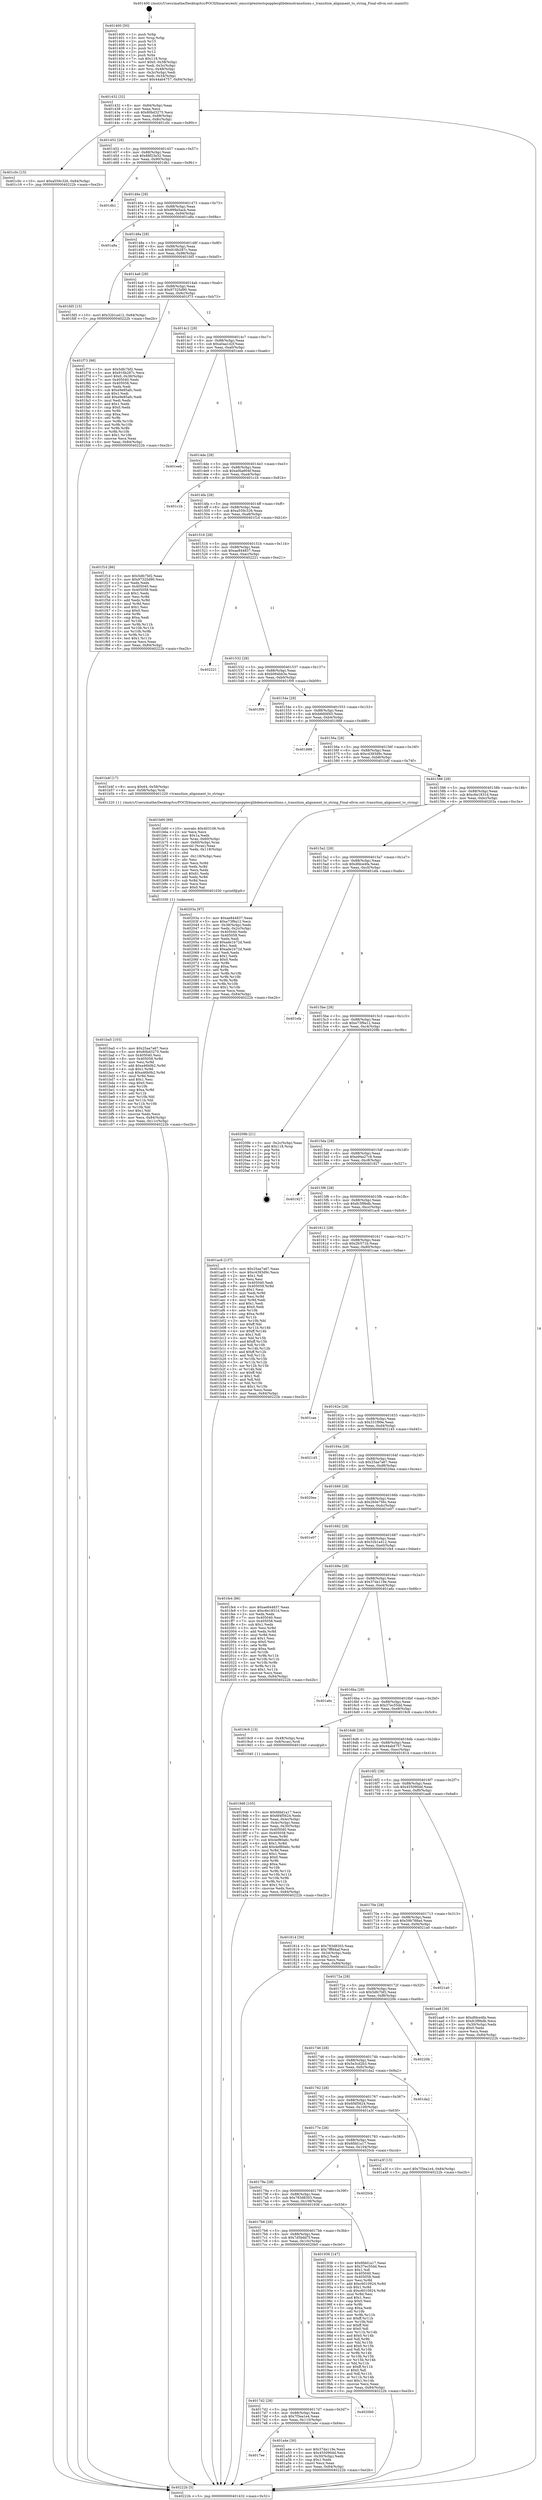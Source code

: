 digraph "0x401400" {
  label = "0x401400 (/mnt/c/Users/mathe/Desktop/tcc/POCII/binaries/extr_emscriptentestspopplerglibdemotransitions.c_transition_alignment_to_string_Final-ollvm.out::main(0))"
  labelloc = "t"
  node[shape=record]

  Entry [label="",width=0.3,height=0.3,shape=circle,fillcolor=black,style=filled]
  "0x401432" [label="{
     0x401432 [32]\l
     | [instrs]\l
     &nbsp;&nbsp;0x401432 \<+6\>: mov -0x84(%rbp),%eax\l
     &nbsp;&nbsp;0x401438 \<+2\>: mov %eax,%ecx\l
     &nbsp;&nbsp;0x40143a \<+6\>: sub $0x80bd3275,%ecx\l
     &nbsp;&nbsp;0x401440 \<+6\>: mov %eax,-0x88(%rbp)\l
     &nbsp;&nbsp;0x401446 \<+6\>: mov %ecx,-0x8c(%rbp)\l
     &nbsp;&nbsp;0x40144c \<+6\>: je 0000000000401c0c \<main+0x80c\>\l
  }"]
  "0x401c0c" [label="{
     0x401c0c [15]\l
     | [instrs]\l
     &nbsp;&nbsp;0x401c0c \<+10\>: movl $0xa559c326,-0x84(%rbp)\l
     &nbsp;&nbsp;0x401c16 \<+5\>: jmp 000000000040222b \<main+0xe2b\>\l
  }"]
  "0x401452" [label="{
     0x401452 [28]\l
     | [instrs]\l
     &nbsp;&nbsp;0x401452 \<+5\>: jmp 0000000000401457 \<main+0x57\>\l
     &nbsp;&nbsp;0x401457 \<+6\>: mov -0x88(%rbp),%eax\l
     &nbsp;&nbsp;0x40145d \<+5\>: sub $0x88f23e32,%eax\l
     &nbsp;&nbsp;0x401462 \<+6\>: mov %eax,-0x90(%rbp)\l
     &nbsp;&nbsp;0x401468 \<+6\>: je 0000000000401db1 \<main+0x9b1\>\l
  }"]
  Exit [label="",width=0.3,height=0.3,shape=circle,fillcolor=black,style=filled,peripheries=2]
  "0x401db1" [label="{
     0x401db1\l
  }", style=dashed]
  "0x40146e" [label="{
     0x40146e [28]\l
     | [instrs]\l
     &nbsp;&nbsp;0x40146e \<+5\>: jmp 0000000000401473 \<main+0x73\>\l
     &nbsp;&nbsp;0x401473 \<+6\>: mov -0x88(%rbp),%eax\l
     &nbsp;&nbsp;0x401479 \<+5\>: sub $0x899a5acb,%eax\l
     &nbsp;&nbsp;0x40147e \<+6\>: mov %eax,-0x94(%rbp)\l
     &nbsp;&nbsp;0x401484 \<+6\>: je 0000000000401a8a \<main+0x68a\>\l
  }"]
  "0x401ba5" [label="{
     0x401ba5 [103]\l
     | [instrs]\l
     &nbsp;&nbsp;0x401ba5 \<+5\>: mov $0x25aa7a67,%ecx\l
     &nbsp;&nbsp;0x401baa \<+5\>: mov $0x80bd3275,%edx\l
     &nbsp;&nbsp;0x401baf \<+7\>: mov 0x405040,%esi\l
     &nbsp;&nbsp;0x401bb6 \<+8\>: mov 0x405058,%r8d\l
     &nbsp;&nbsp;0x401bbe \<+3\>: mov %esi,%r9d\l
     &nbsp;&nbsp;0x401bc1 \<+7\>: add $0xa46b0b2,%r9d\l
     &nbsp;&nbsp;0x401bc8 \<+4\>: sub $0x1,%r9d\l
     &nbsp;&nbsp;0x401bcc \<+7\>: sub $0xa46b0b2,%r9d\l
     &nbsp;&nbsp;0x401bd3 \<+4\>: imul %r9d,%esi\l
     &nbsp;&nbsp;0x401bd7 \<+3\>: and $0x1,%esi\l
     &nbsp;&nbsp;0x401bda \<+3\>: cmp $0x0,%esi\l
     &nbsp;&nbsp;0x401bdd \<+4\>: sete %r10b\l
     &nbsp;&nbsp;0x401be1 \<+4\>: cmp $0xa,%r8d\l
     &nbsp;&nbsp;0x401be5 \<+4\>: setl %r11b\l
     &nbsp;&nbsp;0x401be9 \<+3\>: mov %r10b,%bl\l
     &nbsp;&nbsp;0x401bec \<+3\>: and %r11b,%bl\l
     &nbsp;&nbsp;0x401bef \<+3\>: xor %r11b,%r10b\l
     &nbsp;&nbsp;0x401bf2 \<+3\>: or %r10b,%bl\l
     &nbsp;&nbsp;0x401bf5 \<+3\>: test $0x1,%bl\l
     &nbsp;&nbsp;0x401bf8 \<+3\>: cmovne %edx,%ecx\l
     &nbsp;&nbsp;0x401bfb \<+6\>: mov %ecx,-0x84(%rbp)\l
     &nbsp;&nbsp;0x401c01 \<+6\>: mov %eax,-0x11c(%rbp)\l
     &nbsp;&nbsp;0x401c07 \<+5\>: jmp 000000000040222b \<main+0xe2b\>\l
  }"]
  "0x401a8a" [label="{
     0x401a8a\l
  }", style=dashed]
  "0x40148a" [label="{
     0x40148a [28]\l
     | [instrs]\l
     &nbsp;&nbsp;0x40148a \<+5\>: jmp 000000000040148f \<main+0x8f\>\l
     &nbsp;&nbsp;0x40148f \<+6\>: mov -0x88(%rbp),%eax\l
     &nbsp;&nbsp;0x401495 \<+5\>: sub $0x916b287c,%eax\l
     &nbsp;&nbsp;0x40149a \<+6\>: mov %eax,-0x98(%rbp)\l
     &nbsp;&nbsp;0x4014a0 \<+6\>: je 0000000000401fd5 \<main+0xbd5\>\l
  }"]
  "0x401b60" [label="{
     0x401b60 [69]\l
     | [instrs]\l
     &nbsp;&nbsp;0x401b60 \<+10\>: movabs $0x403106,%rdi\l
     &nbsp;&nbsp;0x401b6a \<+2\>: xor %ecx,%ecx\l
     &nbsp;&nbsp;0x401b6c \<+5\>: mov $0x1a,%edx\l
     &nbsp;&nbsp;0x401b71 \<+4\>: mov %rax,-0x60(%rbp)\l
     &nbsp;&nbsp;0x401b75 \<+4\>: mov -0x60(%rbp),%rax\l
     &nbsp;&nbsp;0x401b79 \<+3\>: movsbl (%rax),%eax\l
     &nbsp;&nbsp;0x401b7c \<+6\>: mov %edx,-0x118(%rbp)\l
     &nbsp;&nbsp;0x401b82 \<+1\>: cltd\l
     &nbsp;&nbsp;0x401b83 \<+6\>: mov -0x118(%rbp),%esi\l
     &nbsp;&nbsp;0x401b89 \<+2\>: idiv %esi\l
     &nbsp;&nbsp;0x401b8b \<+3\>: mov %ecx,%r8d\l
     &nbsp;&nbsp;0x401b8e \<+3\>: sub %edx,%r8d\l
     &nbsp;&nbsp;0x401b91 \<+2\>: mov %ecx,%edx\l
     &nbsp;&nbsp;0x401b93 \<+3\>: sub $0x61,%edx\l
     &nbsp;&nbsp;0x401b96 \<+3\>: add %edx,%r8d\l
     &nbsp;&nbsp;0x401b99 \<+3\>: sub %r8d,%ecx\l
     &nbsp;&nbsp;0x401b9c \<+2\>: mov %ecx,%esi\l
     &nbsp;&nbsp;0x401b9e \<+2\>: mov $0x0,%al\l
     &nbsp;&nbsp;0x401ba0 \<+5\>: call 0000000000401030 \<printf@plt\>\l
     | [calls]\l
     &nbsp;&nbsp;0x401030 \{1\} (unknown)\l
  }"]
  "0x401fd5" [label="{
     0x401fd5 [15]\l
     | [instrs]\l
     &nbsp;&nbsp;0x401fd5 \<+10\>: movl $0x32b1a412,-0x84(%rbp)\l
     &nbsp;&nbsp;0x401fdf \<+5\>: jmp 000000000040222b \<main+0xe2b\>\l
  }"]
  "0x4014a6" [label="{
     0x4014a6 [28]\l
     | [instrs]\l
     &nbsp;&nbsp;0x4014a6 \<+5\>: jmp 00000000004014ab \<main+0xab\>\l
     &nbsp;&nbsp;0x4014ab \<+6\>: mov -0x88(%rbp),%eax\l
     &nbsp;&nbsp;0x4014b1 \<+5\>: sub $0x97325d90,%eax\l
     &nbsp;&nbsp;0x4014b6 \<+6\>: mov %eax,-0x9c(%rbp)\l
     &nbsp;&nbsp;0x4014bc \<+6\>: je 0000000000401f73 \<main+0xb73\>\l
  }"]
  "0x4017ee" [label="{
     0x4017ee\l
  }", style=dashed]
  "0x401f73" [label="{
     0x401f73 [98]\l
     | [instrs]\l
     &nbsp;&nbsp;0x401f73 \<+5\>: mov $0x5dfc7bf2,%eax\l
     &nbsp;&nbsp;0x401f78 \<+5\>: mov $0x916b287c,%ecx\l
     &nbsp;&nbsp;0x401f7d \<+7\>: movl $0x0,-0x38(%rbp)\l
     &nbsp;&nbsp;0x401f84 \<+7\>: mov 0x405040,%edx\l
     &nbsp;&nbsp;0x401f8b \<+7\>: mov 0x405058,%esi\l
     &nbsp;&nbsp;0x401f92 \<+2\>: mov %edx,%edi\l
     &nbsp;&nbsp;0x401f94 \<+6\>: sub $0xe9e85afc,%edi\l
     &nbsp;&nbsp;0x401f9a \<+3\>: sub $0x1,%edi\l
     &nbsp;&nbsp;0x401f9d \<+6\>: add $0xe9e85afc,%edi\l
     &nbsp;&nbsp;0x401fa3 \<+3\>: imul %edi,%edx\l
     &nbsp;&nbsp;0x401fa6 \<+3\>: and $0x1,%edx\l
     &nbsp;&nbsp;0x401fa9 \<+3\>: cmp $0x0,%edx\l
     &nbsp;&nbsp;0x401fac \<+4\>: sete %r8b\l
     &nbsp;&nbsp;0x401fb0 \<+3\>: cmp $0xa,%esi\l
     &nbsp;&nbsp;0x401fb3 \<+4\>: setl %r9b\l
     &nbsp;&nbsp;0x401fb7 \<+3\>: mov %r8b,%r10b\l
     &nbsp;&nbsp;0x401fba \<+3\>: and %r9b,%r10b\l
     &nbsp;&nbsp;0x401fbd \<+3\>: xor %r9b,%r8b\l
     &nbsp;&nbsp;0x401fc0 \<+3\>: or %r8b,%r10b\l
     &nbsp;&nbsp;0x401fc3 \<+4\>: test $0x1,%r10b\l
     &nbsp;&nbsp;0x401fc7 \<+3\>: cmovne %ecx,%eax\l
     &nbsp;&nbsp;0x401fca \<+6\>: mov %eax,-0x84(%rbp)\l
     &nbsp;&nbsp;0x401fd0 \<+5\>: jmp 000000000040222b \<main+0xe2b\>\l
  }"]
  "0x4014c2" [label="{
     0x4014c2 [28]\l
     | [instrs]\l
     &nbsp;&nbsp;0x4014c2 \<+5\>: jmp 00000000004014c7 \<main+0xc7\>\l
     &nbsp;&nbsp;0x4014c7 \<+6\>: mov -0x88(%rbp),%eax\l
     &nbsp;&nbsp;0x4014cd \<+5\>: sub $0xa0aa1d2f,%eax\l
     &nbsp;&nbsp;0x4014d2 \<+6\>: mov %eax,-0xa0(%rbp)\l
     &nbsp;&nbsp;0x4014d8 \<+6\>: je 0000000000401eeb \<main+0xaeb\>\l
  }"]
  "0x401a4e" [label="{
     0x401a4e [30]\l
     | [instrs]\l
     &nbsp;&nbsp;0x401a4e \<+5\>: mov $0x37da119e,%eax\l
     &nbsp;&nbsp;0x401a53 \<+5\>: mov $0x455090dd,%ecx\l
     &nbsp;&nbsp;0x401a58 \<+3\>: mov -0x30(%rbp),%edx\l
     &nbsp;&nbsp;0x401a5b \<+3\>: cmp $0x1,%edx\l
     &nbsp;&nbsp;0x401a5e \<+3\>: cmovl %ecx,%eax\l
     &nbsp;&nbsp;0x401a61 \<+6\>: mov %eax,-0x84(%rbp)\l
     &nbsp;&nbsp;0x401a67 \<+5\>: jmp 000000000040222b \<main+0xe2b\>\l
  }"]
  "0x401eeb" [label="{
     0x401eeb\l
  }", style=dashed]
  "0x4014de" [label="{
     0x4014de [28]\l
     | [instrs]\l
     &nbsp;&nbsp;0x4014de \<+5\>: jmp 00000000004014e3 \<main+0xe3\>\l
     &nbsp;&nbsp;0x4014e3 \<+6\>: mov -0x88(%rbp),%eax\l
     &nbsp;&nbsp;0x4014e9 \<+5\>: sub $0xa0ba904f,%eax\l
     &nbsp;&nbsp;0x4014ee \<+6\>: mov %eax,-0xa4(%rbp)\l
     &nbsp;&nbsp;0x4014f4 \<+6\>: je 0000000000401c1b \<main+0x81b\>\l
  }"]
  "0x4017d2" [label="{
     0x4017d2 [28]\l
     | [instrs]\l
     &nbsp;&nbsp;0x4017d2 \<+5\>: jmp 00000000004017d7 \<main+0x3d7\>\l
     &nbsp;&nbsp;0x4017d7 \<+6\>: mov -0x88(%rbp),%eax\l
     &nbsp;&nbsp;0x4017dd \<+5\>: sub $0x7f3ea1e4,%eax\l
     &nbsp;&nbsp;0x4017e2 \<+6\>: mov %eax,-0x110(%rbp)\l
     &nbsp;&nbsp;0x4017e8 \<+6\>: je 0000000000401a4e \<main+0x64e\>\l
  }"]
  "0x401c1b" [label="{
     0x401c1b\l
  }", style=dashed]
  "0x4014fa" [label="{
     0x4014fa [28]\l
     | [instrs]\l
     &nbsp;&nbsp;0x4014fa \<+5\>: jmp 00000000004014ff \<main+0xff\>\l
     &nbsp;&nbsp;0x4014ff \<+6\>: mov -0x88(%rbp),%eax\l
     &nbsp;&nbsp;0x401505 \<+5\>: sub $0xa559c326,%eax\l
     &nbsp;&nbsp;0x40150a \<+6\>: mov %eax,-0xa8(%rbp)\l
     &nbsp;&nbsp;0x401510 \<+6\>: je 0000000000401f1d \<main+0xb1d\>\l
  }"]
  "0x4020b0" [label="{
     0x4020b0\l
  }", style=dashed]
  "0x401f1d" [label="{
     0x401f1d [86]\l
     | [instrs]\l
     &nbsp;&nbsp;0x401f1d \<+5\>: mov $0x5dfc7bf2,%eax\l
     &nbsp;&nbsp;0x401f22 \<+5\>: mov $0x97325d90,%ecx\l
     &nbsp;&nbsp;0x401f27 \<+2\>: xor %edx,%edx\l
     &nbsp;&nbsp;0x401f29 \<+7\>: mov 0x405040,%esi\l
     &nbsp;&nbsp;0x401f30 \<+7\>: mov 0x405058,%edi\l
     &nbsp;&nbsp;0x401f37 \<+3\>: sub $0x1,%edx\l
     &nbsp;&nbsp;0x401f3a \<+3\>: mov %esi,%r8d\l
     &nbsp;&nbsp;0x401f3d \<+3\>: add %edx,%r8d\l
     &nbsp;&nbsp;0x401f40 \<+4\>: imul %r8d,%esi\l
     &nbsp;&nbsp;0x401f44 \<+3\>: and $0x1,%esi\l
     &nbsp;&nbsp;0x401f47 \<+3\>: cmp $0x0,%esi\l
     &nbsp;&nbsp;0x401f4a \<+4\>: sete %r9b\l
     &nbsp;&nbsp;0x401f4e \<+3\>: cmp $0xa,%edi\l
     &nbsp;&nbsp;0x401f51 \<+4\>: setl %r10b\l
     &nbsp;&nbsp;0x401f55 \<+3\>: mov %r9b,%r11b\l
     &nbsp;&nbsp;0x401f58 \<+3\>: and %r10b,%r11b\l
     &nbsp;&nbsp;0x401f5b \<+3\>: xor %r10b,%r9b\l
     &nbsp;&nbsp;0x401f5e \<+3\>: or %r9b,%r11b\l
     &nbsp;&nbsp;0x401f61 \<+4\>: test $0x1,%r11b\l
     &nbsp;&nbsp;0x401f65 \<+3\>: cmovne %ecx,%eax\l
     &nbsp;&nbsp;0x401f68 \<+6\>: mov %eax,-0x84(%rbp)\l
     &nbsp;&nbsp;0x401f6e \<+5\>: jmp 000000000040222b \<main+0xe2b\>\l
  }"]
  "0x401516" [label="{
     0x401516 [28]\l
     | [instrs]\l
     &nbsp;&nbsp;0x401516 \<+5\>: jmp 000000000040151b \<main+0x11b\>\l
     &nbsp;&nbsp;0x40151b \<+6\>: mov -0x88(%rbp),%eax\l
     &nbsp;&nbsp;0x401521 \<+5\>: sub $0xae844837,%eax\l
     &nbsp;&nbsp;0x401526 \<+6\>: mov %eax,-0xac(%rbp)\l
     &nbsp;&nbsp;0x40152c \<+6\>: je 0000000000402221 \<main+0xe21\>\l
  }"]
  "0x4019d6" [label="{
     0x4019d6 [105]\l
     | [instrs]\l
     &nbsp;&nbsp;0x4019d6 \<+5\>: mov $0x6fdd1a17,%ecx\l
     &nbsp;&nbsp;0x4019db \<+5\>: mov $0x6f4f5624,%edx\l
     &nbsp;&nbsp;0x4019e0 \<+3\>: mov %eax,-0x4c(%rbp)\l
     &nbsp;&nbsp;0x4019e3 \<+3\>: mov -0x4c(%rbp),%eax\l
     &nbsp;&nbsp;0x4019e6 \<+3\>: mov %eax,-0x30(%rbp)\l
     &nbsp;&nbsp;0x4019e9 \<+7\>: mov 0x405040,%eax\l
     &nbsp;&nbsp;0x4019f0 \<+7\>: mov 0x405058,%esi\l
     &nbsp;&nbsp;0x4019f7 \<+3\>: mov %eax,%r8d\l
     &nbsp;&nbsp;0x4019fa \<+7\>: sub $0x4ef80a6c,%r8d\l
     &nbsp;&nbsp;0x401a01 \<+4\>: sub $0x1,%r8d\l
     &nbsp;&nbsp;0x401a05 \<+7\>: add $0x4ef80a6c,%r8d\l
     &nbsp;&nbsp;0x401a0c \<+4\>: imul %r8d,%eax\l
     &nbsp;&nbsp;0x401a10 \<+3\>: and $0x1,%eax\l
     &nbsp;&nbsp;0x401a13 \<+3\>: cmp $0x0,%eax\l
     &nbsp;&nbsp;0x401a16 \<+4\>: sete %r9b\l
     &nbsp;&nbsp;0x401a1a \<+3\>: cmp $0xa,%esi\l
     &nbsp;&nbsp;0x401a1d \<+4\>: setl %r10b\l
     &nbsp;&nbsp;0x401a21 \<+3\>: mov %r9b,%r11b\l
     &nbsp;&nbsp;0x401a24 \<+3\>: and %r10b,%r11b\l
     &nbsp;&nbsp;0x401a27 \<+3\>: xor %r10b,%r9b\l
     &nbsp;&nbsp;0x401a2a \<+3\>: or %r9b,%r11b\l
     &nbsp;&nbsp;0x401a2d \<+4\>: test $0x1,%r11b\l
     &nbsp;&nbsp;0x401a31 \<+3\>: cmovne %edx,%ecx\l
     &nbsp;&nbsp;0x401a34 \<+6\>: mov %ecx,-0x84(%rbp)\l
     &nbsp;&nbsp;0x401a3a \<+5\>: jmp 000000000040222b \<main+0xe2b\>\l
  }"]
  "0x402221" [label="{
     0x402221\l
  }", style=dashed]
  "0x401532" [label="{
     0x401532 [28]\l
     | [instrs]\l
     &nbsp;&nbsp;0x401532 \<+5\>: jmp 0000000000401537 \<main+0x137\>\l
     &nbsp;&nbsp;0x401537 \<+6\>: mov -0x88(%rbp),%eax\l
     &nbsp;&nbsp;0x40153d \<+5\>: sub $0xb064bb3e,%eax\l
     &nbsp;&nbsp;0x401542 \<+6\>: mov %eax,-0xb0(%rbp)\l
     &nbsp;&nbsp;0x401548 \<+6\>: je 0000000000401f09 \<main+0xb09\>\l
  }"]
  "0x4017b6" [label="{
     0x4017b6 [28]\l
     | [instrs]\l
     &nbsp;&nbsp;0x4017b6 \<+5\>: jmp 00000000004017bb \<main+0x3bb\>\l
     &nbsp;&nbsp;0x4017bb \<+6\>: mov -0x88(%rbp),%eax\l
     &nbsp;&nbsp;0x4017c1 \<+5\>: sub $0x7d5bdd7f,%eax\l
     &nbsp;&nbsp;0x4017c6 \<+6\>: mov %eax,-0x10c(%rbp)\l
     &nbsp;&nbsp;0x4017cc \<+6\>: je 00000000004020b0 \<main+0xcb0\>\l
  }"]
  "0x401f09" [label="{
     0x401f09\l
  }", style=dashed]
  "0x40154e" [label="{
     0x40154e [28]\l
     | [instrs]\l
     &nbsp;&nbsp;0x40154e \<+5\>: jmp 0000000000401553 \<main+0x153\>\l
     &nbsp;&nbsp;0x401553 \<+6\>: mov -0x88(%rbp),%eax\l
     &nbsp;&nbsp;0x401559 \<+5\>: sub $0xb66fdf45,%eax\l
     &nbsp;&nbsp;0x40155e \<+6\>: mov %eax,-0xb4(%rbp)\l
     &nbsp;&nbsp;0x401564 \<+6\>: je 0000000000401888 \<main+0x488\>\l
  }"]
  "0x401936" [label="{
     0x401936 [147]\l
     | [instrs]\l
     &nbsp;&nbsp;0x401936 \<+5\>: mov $0x6fdd1a17,%eax\l
     &nbsp;&nbsp;0x40193b \<+5\>: mov $0x37ec55dd,%ecx\l
     &nbsp;&nbsp;0x401940 \<+2\>: mov $0x1,%dl\l
     &nbsp;&nbsp;0x401942 \<+7\>: mov 0x405040,%esi\l
     &nbsp;&nbsp;0x401949 \<+7\>: mov 0x405058,%edi\l
     &nbsp;&nbsp;0x401950 \<+3\>: mov %esi,%r8d\l
     &nbsp;&nbsp;0x401953 \<+7\>: add $0xc6010924,%r8d\l
     &nbsp;&nbsp;0x40195a \<+4\>: sub $0x1,%r8d\l
     &nbsp;&nbsp;0x40195e \<+7\>: sub $0xc6010924,%r8d\l
     &nbsp;&nbsp;0x401965 \<+4\>: imul %r8d,%esi\l
     &nbsp;&nbsp;0x401969 \<+3\>: and $0x1,%esi\l
     &nbsp;&nbsp;0x40196c \<+3\>: cmp $0x0,%esi\l
     &nbsp;&nbsp;0x40196f \<+4\>: sete %r9b\l
     &nbsp;&nbsp;0x401973 \<+3\>: cmp $0xa,%edi\l
     &nbsp;&nbsp;0x401976 \<+4\>: setl %r10b\l
     &nbsp;&nbsp;0x40197a \<+3\>: mov %r9b,%r11b\l
     &nbsp;&nbsp;0x40197d \<+4\>: xor $0xff,%r11b\l
     &nbsp;&nbsp;0x401981 \<+3\>: mov %r10b,%bl\l
     &nbsp;&nbsp;0x401984 \<+3\>: xor $0xff,%bl\l
     &nbsp;&nbsp;0x401987 \<+3\>: xor $0x0,%dl\l
     &nbsp;&nbsp;0x40198a \<+3\>: mov %r11b,%r14b\l
     &nbsp;&nbsp;0x40198d \<+4\>: and $0x0,%r14b\l
     &nbsp;&nbsp;0x401991 \<+3\>: and %dl,%r9b\l
     &nbsp;&nbsp;0x401994 \<+3\>: mov %bl,%r15b\l
     &nbsp;&nbsp;0x401997 \<+4\>: and $0x0,%r15b\l
     &nbsp;&nbsp;0x40199b \<+3\>: and %dl,%r10b\l
     &nbsp;&nbsp;0x40199e \<+3\>: or %r9b,%r14b\l
     &nbsp;&nbsp;0x4019a1 \<+3\>: or %r10b,%r15b\l
     &nbsp;&nbsp;0x4019a4 \<+3\>: xor %r15b,%r14b\l
     &nbsp;&nbsp;0x4019a7 \<+3\>: or %bl,%r11b\l
     &nbsp;&nbsp;0x4019aa \<+4\>: xor $0xff,%r11b\l
     &nbsp;&nbsp;0x4019ae \<+3\>: or $0x0,%dl\l
     &nbsp;&nbsp;0x4019b1 \<+3\>: and %dl,%r11b\l
     &nbsp;&nbsp;0x4019b4 \<+3\>: or %r11b,%r14b\l
     &nbsp;&nbsp;0x4019b7 \<+4\>: test $0x1,%r14b\l
     &nbsp;&nbsp;0x4019bb \<+3\>: cmovne %ecx,%eax\l
     &nbsp;&nbsp;0x4019be \<+6\>: mov %eax,-0x84(%rbp)\l
     &nbsp;&nbsp;0x4019c4 \<+5\>: jmp 000000000040222b \<main+0xe2b\>\l
  }"]
  "0x401888" [label="{
     0x401888\l
  }", style=dashed]
  "0x40156a" [label="{
     0x40156a [28]\l
     | [instrs]\l
     &nbsp;&nbsp;0x40156a \<+5\>: jmp 000000000040156f \<main+0x16f\>\l
     &nbsp;&nbsp;0x40156f \<+6\>: mov -0x88(%rbp),%eax\l
     &nbsp;&nbsp;0x401575 \<+5\>: sub $0xc4393d9c,%eax\l
     &nbsp;&nbsp;0x40157a \<+6\>: mov %eax,-0xb8(%rbp)\l
     &nbsp;&nbsp;0x401580 \<+6\>: je 0000000000401b4f \<main+0x74f\>\l
  }"]
  "0x40179a" [label="{
     0x40179a [28]\l
     | [instrs]\l
     &nbsp;&nbsp;0x40179a \<+5\>: jmp 000000000040179f \<main+0x39f\>\l
     &nbsp;&nbsp;0x40179f \<+6\>: mov -0x88(%rbp),%eax\l
     &nbsp;&nbsp;0x4017a5 \<+5\>: sub $0x783d8303,%eax\l
     &nbsp;&nbsp;0x4017aa \<+6\>: mov %eax,-0x108(%rbp)\l
     &nbsp;&nbsp;0x4017b0 \<+6\>: je 0000000000401936 \<main+0x536\>\l
  }"]
  "0x401b4f" [label="{
     0x401b4f [17]\l
     | [instrs]\l
     &nbsp;&nbsp;0x401b4f \<+8\>: movq $0x64,-0x58(%rbp)\l
     &nbsp;&nbsp;0x401b57 \<+4\>: mov -0x58(%rbp),%rdi\l
     &nbsp;&nbsp;0x401b5b \<+5\>: call 0000000000401220 \<transition_alignment_to_string\>\l
     | [calls]\l
     &nbsp;&nbsp;0x401220 \{1\} (/mnt/c/Users/mathe/Desktop/tcc/POCII/binaries/extr_emscriptentestspopplerglibdemotransitions.c_transition_alignment_to_string_Final-ollvm.out::transition_alignment_to_string)\l
  }"]
  "0x401586" [label="{
     0x401586 [28]\l
     | [instrs]\l
     &nbsp;&nbsp;0x401586 \<+5\>: jmp 000000000040158b \<main+0x18b\>\l
     &nbsp;&nbsp;0x40158b \<+6\>: mov -0x88(%rbp),%eax\l
     &nbsp;&nbsp;0x401591 \<+5\>: sub $0xc6e1831d,%eax\l
     &nbsp;&nbsp;0x401596 \<+6\>: mov %eax,-0xbc(%rbp)\l
     &nbsp;&nbsp;0x40159c \<+6\>: je 000000000040203a \<main+0xc3a\>\l
  }"]
  "0x4020cb" [label="{
     0x4020cb\l
  }", style=dashed]
  "0x40203a" [label="{
     0x40203a [97]\l
     | [instrs]\l
     &nbsp;&nbsp;0x40203a \<+5\>: mov $0xae844837,%eax\l
     &nbsp;&nbsp;0x40203f \<+5\>: mov $0xe73f9a12,%ecx\l
     &nbsp;&nbsp;0x402044 \<+3\>: mov -0x38(%rbp),%edx\l
     &nbsp;&nbsp;0x402047 \<+3\>: mov %edx,-0x2c(%rbp)\l
     &nbsp;&nbsp;0x40204a \<+7\>: mov 0x405040,%edx\l
     &nbsp;&nbsp;0x402051 \<+7\>: mov 0x405058,%esi\l
     &nbsp;&nbsp;0x402058 \<+2\>: mov %edx,%edi\l
     &nbsp;&nbsp;0x40205a \<+6\>: add $0xade1b72d,%edi\l
     &nbsp;&nbsp;0x402060 \<+3\>: sub $0x1,%edi\l
     &nbsp;&nbsp;0x402063 \<+6\>: sub $0xade1b72d,%edi\l
     &nbsp;&nbsp;0x402069 \<+3\>: imul %edi,%edx\l
     &nbsp;&nbsp;0x40206c \<+3\>: and $0x1,%edx\l
     &nbsp;&nbsp;0x40206f \<+3\>: cmp $0x0,%edx\l
     &nbsp;&nbsp;0x402072 \<+4\>: sete %r8b\l
     &nbsp;&nbsp;0x402076 \<+3\>: cmp $0xa,%esi\l
     &nbsp;&nbsp;0x402079 \<+4\>: setl %r9b\l
     &nbsp;&nbsp;0x40207d \<+3\>: mov %r8b,%r10b\l
     &nbsp;&nbsp;0x402080 \<+3\>: and %r9b,%r10b\l
     &nbsp;&nbsp;0x402083 \<+3\>: xor %r9b,%r8b\l
     &nbsp;&nbsp;0x402086 \<+3\>: or %r8b,%r10b\l
     &nbsp;&nbsp;0x402089 \<+4\>: test $0x1,%r10b\l
     &nbsp;&nbsp;0x40208d \<+3\>: cmovne %ecx,%eax\l
     &nbsp;&nbsp;0x402090 \<+6\>: mov %eax,-0x84(%rbp)\l
     &nbsp;&nbsp;0x402096 \<+5\>: jmp 000000000040222b \<main+0xe2b\>\l
  }"]
  "0x4015a2" [label="{
     0x4015a2 [28]\l
     | [instrs]\l
     &nbsp;&nbsp;0x4015a2 \<+5\>: jmp 00000000004015a7 \<main+0x1a7\>\l
     &nbsp;&nbsp;0x4015a7 \<+6\>: mov -0x88(%rbp),%eax\l
     &nbsp;&nbsp;0x4015ad \<+5\>: sub $0xdfdce4fa,%eax\l
     &nbsp;&nbsp;0x4015b2 \<+6\>: mov %eax,-0xc0(%rbp)\l
     &nbsp;&nbsp;0x4015b8 \<+6\>: je 0000000000401efa \<main+0xafa\>\l
  }"]
  "0x40177e" [label="{
     0x40177e [28]\l
     | [instrs]\l
     &nbsp;&nbsp;0x40177e \<+5\>: jmp 0000000000401783 \<main+0x383\>\l
     &nbsp;&nbsp;0x401783 \<+6\>: mov -0x88(%rbp),%eax\l
     &nbsp;&nbsp;0x401789 \<+5\>: sub $0x6fdd1a17,%eax\l
     &nbsp;&nbsp;0x40178e \<+6\>: mov %eax,-0x104(%rbp)\l
     &nbsp;&nbsp;0x401794 \<+6\>: je 00000000004020cb \<main+0xccb\>\l
  }"]
  "0x401efa" [label="{
     0x401efa\l
  }", style=dashed]
  "0x4015be" [label="{
     0x4015be [28]\l
     | [instrs]\l
     &nbsp;&nbsp;0x4015be \<+5\>: jmp 00000000004015c3 \<main+0x1c3\>\l
     &nbsp;&nbsp;0x4015c3 \<+6\>: mov -0x88(%rbp),%eax\l
     &nbsp;&nbsp;0x4015c9 \<+5\>: sub $0xe73f9a12,%eax\l
     &nbsp;&nbsp;0x4015ce \<+6\>: mov %eax,-0xc4(%rbp)\l
     &nbsp;&nbsp;0x4015d4 \<+6\>: je 000000000040209b \<main+0xc9b\>\l
  }"]
  "0x401a3f" [label="{
     0x401a3f [15]\l
     | [instrs]\l
     &nbsp;&nbsp;0x401a3f \<+10\>: movl $0x7f3ea1e4,-0x84(%rbp)\l
     &nbsp;&nbsp;0x401a49 \<+5\>: jmp 000000000040222b \<main+0xe2b\>\l
  }"]
  "0x40209b" [label="{
     0x40209b [21]\l
     | [instrs]\l
     &nbsp;&nbsp;0x40209b \<+3\>: mov -0x2c(%rbp),%eax\l
     &nbsp;&nbsp;0x40209e \<+7\>: add $0x118,%rsp\l
     &nbsp;&nbsp;0x4020a5 \<+1\>: pop %rbx\l
     &nbsp;&nbsp;0x4020a6 \<+2\>: pop %r12\l
     &nbsp;&nbsp;0x4020a8 \<+2\>: pop %r13\l
     &nbsp;&nbsp;0x4020aa \<+2\>: pop %r14\l
     &nbsp;&nbsp;0x4020ac \<+2\>: pop %r15\l
     &nbsp;&nbsp;0x4020ae \<+1\>: pop %rbp\l
     &nbsp;&nbsp;0x4020af \<+1\>: ret\l
  }"]
  "0x4015da" [label="{
     0x4015da [28]\l
     | [instrs]\l
     &nbsp;&nbsp;0x4015da \<+5\>: jmp 00000000004015df \<main+0x1df\>\l
     &nbsp;&nbsp;0x4015df \<+6\>: mov -0x88(%rbp),%eax\l
     &nbsp;&nbsp;0x4015e5 \<+5\>: sub $0xe94a27c9,%eax\l
     &nbsp;&nbsp;0x4015ea \<+6\>: mov %eax,-0xc8(%rbp)\l
     &nbsp;&nbsp;0x4015f0 \<+6\>: je 0000000000401927 \<main+0x527\>\l
  }"]
  "0x401762" [label="{
     0x401762 [28]\l
     | [instrs]\l
     &nbsp;&nbsp;0x401762 \<+5\>: jmp 0000000000401767 \<main+0x367\>\l
     &nbsp;&nbsp;0x401767 \<+6\>: mov -0x88(%rbp),%eax\l
     &nbsp;&nbsp;0x40176d \<+5\>: sub $0x6f4f5624,%eax\l
     &nbsp;&nbsp;0x401772 \<+6\>: mov %eax,-0x100(%rbp)\l
     &nbsp;&nbsp;0x401778 \<+6\>: je 0000000000401a3f \<main+0x63f\>\l
  }"]
  "0x401927" [label="{
     0x401927\l
  }", style=dashed]
  "0x4015f6" [label="{
     0x4015f6 [28]\l
     | [instrs]\l
     &nbsp;&nbsp;0x4015f6 \<+5\>: jmp 00000000004015fb \<main+0x1fb\>\l
     &nbsp;&nbsp;0x4015fb \<+6\>: mov -0x88(%rbp),%eax\l
     &nbsp;&nbsp;0x401601 \<+5\>: sub $0xfc3f9bdb,%eax\l
     &nbsp;&nbsp;0x401606 \<+6\>: mov %eax,-0xcc(%rbp)\l
     &nbsp;&nbsp;0x40160c \<+6\>: je 0000000000401ac6 \<main+0x6c6\>\l
  }"]
  "0x401da2" [label="{
     0x401da2\l
  }", style=dashed]
  "0x401ac6" [label="{
     0x401ac6 [137]\l
     | [instrs]\l
     &nbsp;&nbsp;0x401ac6 \<+5\>: mov $0x25aa7a67,%eax\l
     &nbsp;&nbsp;0x401acb \<+5\>: mov $0xc4393d9c,%ecx\l
     &nbsp;&nbsp;0x401ad0 \<+2\>: mov $0x1,%dl\l
     &nbsp;&nbsp;0x401ad2 \<+2\>: xor %esi,%esi\l
     &nbsp;&nbsp;0x401ad4 \<+7\>: mov 0x405040,%edi\l
     &nbsp;&nbsp;0x401adb \<+8\>: mov 0x405058,%r8d\l
     &nbsp;&nbsp;0x401ae3 \<+3\>: sub $0x1,%esi\l
     &nbsp;&nbsp;0x401ae6 \<+3\>: mov %edi,%r9d\l
     &nbsp;&nbsp;0x401ae9 \<+3\>: add %esi,%r9d\l
     &nbsp;&nbsp;0x401aec \<+4\>: imul %r9d,%edi\l
     &nbsp;&nbsp;0x401af0 \<+3\>: and $0x1,%edi\l
     &nbsp;&nbsp;0x401af3 \<+3\>: cmp $0x0,%edi\l
     &nbsp;&nbsp;0x401af6 \<+4\>: sete %r10b\l
     &nbsp;&nbsp;0x401afa \<+4\>: cmp $0xa,%r8d\l
     &nbsp;&nbsp;0x401afe \<+4\>: setl %r11b\l
     &nbsp;&nbsp;0x401b02 \<+3\>: mov %r10b,%bl\l
     &nbsp;&nbsp;0x401b05 \<+3\>: xor $0xff,%bl\l
     &nbsp;&nbsp;0x401b08 \<+3\>: mov %r11b,%r14b\l
     &nbsp;&nbsp;0x401b0b \<+4\>: xor $0xff,%r14b\l
     &nbsp;&nbsp;0x401b0f \<+3\>: xor $0x1,%dl\l
     &nbsp;&nbsp;0x401b12 \<+3\>: mov %bl,%r15b\l
     &nbsp;&nbsp;0x401b15 \<+4\>: and $0xff,%r15b\l
     &nbsp;&nbsp;0x401b19 \<+3\>: and %dl,%r10b\l
     &nbsp;&nbsp;0x401b1c \<+3\>: mov %r14b,%r12b\l
     &nbsp;&nbsp;0x401b1f \<+4\>: and $0xff,%r12b\l
     &nbsp;&nbsp;0x401b23 \<+3\>: and %dl,%r11b\l
     &nbsp;&nbsp;0x401b26 \<+3\>: or %r10b,%r15b\l
     &nbsp;&nbsp;0x401b29 \<+3\>: or %r11b,%r12b\l
     &nbsp;&nbsp;0x401b2c \<+3\>: xor %r12b,%r15b\l
     &nbsp;&nbsp;0x401b2f \<+3\>: or %r14b,%bl\l
     &nbsp;&nbsp;0x401b32 \<+3\>: xor $0xff,%bl\l
     &nbsp;&nbsp;0x401b35 \<+3\>: or $0x1,%dl\l
     &nbsp;&nbsp;0x401b38 \<+2\>: and %dl,%bl\l
     &nbsp;&nbsp;0x401b3a \<+3\>: or %bl,%r15b\l
     &nbsp;&nbsp;0x401b3d \<+4\>: test $0x1,%r15b\l
     &nbsp;&nbsp;0x401b41 \<+3\>: cmovne %ecx,%eax\l
     &nbsp;&nbsp;0x401b44 \<+6\>: mov %eax,-0x84(%rbp)\l
     &nbsp;&nbsp;0x401b4a \<+5\>: jmp 000000000040222b \<main+0xe2b\>\l
  }"]
  "0x401612" [label="{
     0x401612 [28]\l
     | [instrs]\l
     &nbsp;&nbsp;0x401612 \<+5\>: jmp 0000000000401617 \<main+0x217\>\l
     &nbsp;&nbsp;0x401617 \<+6\>: mov -0x88(%rbp),%eax\l
     &nbsp;&nbsp;0x40161d \<+5\>: sub $0x2fc571b,%eax\l
     &nbsp;&nbsp;0x401622 \<+6\>: mov %eax,-0xd0(%rbp)\l
     &nbsp;&nbsp;0x401628 \<+6\>: je 0000000000401cae \<main+0x8ae\>\l
  }"]
  "0x401746" [label="{
     0x401746 [28]\l
     | [instrs]\l
     &nbsp;&nbsp;0x401746 \<+5\>: jmp 000000000040174b \<main+0x34b\>\l
     &nbsp;&nbsp;0x40174b \<+6\>: mov -0x88(%rbp),%eax\l
     &nbsp;&nbsp;0x401751 \<+5\>: sub $0x5e3cd2b3,%eax\l
     &nbsp;&nbsp;0x401756 \<+6\>: mov %eax,-0xfc(%rbp)\l
     &nbsp;&nbsp;0x40175c \<+6\>: je 0000000000401da2 \<main+0x9a2\>\l
  }"]
  "0x401cae" [label="{
     0x401cae\l
  }", style=dashed]
  "0x40162e" [label="{
     0x40162e [28]\l
     | [instrs]\l
     &nbsp;&nbsp;0x40162e \<+5\>: jmp 0000000000401633 \<main+0x233\>\l
     &nbsp;&nbsp;0x401633 \<+6\>: mov -0x88(%rbp),%eax\l
     &nbsp;&nbsp;0x401639 \<+5\>: sub $0x331f99e,%eax\l
     &nbsp;&nbsp;0x40163e \<+6\>: mov %eax,-0xd4(%rbp)\l
     &nbsp;&nbsp;0x401644 \<+6\>: je 0000000000402145 \<main+0xd45\>\l
  }"]
  "0x40220b" [label="{
     0x40220b\l
  }", style=dashed]
  "0x402145" [label="{
     0x402145\l
  }", style=dashed]
  "0x40164a" [label="{
     0x40164a [28]\l
     | [instrs]\l
     &nbsp;&nbsp;0x40164a \<+5\>: jmp 000000000040164f \<main+0x24f\>\l
     &nbsp;&nbsp;0x40164f \<+6\>: mov -0x88(%rbp),%eax\l
     &nbsp;&nbsp;0x401655 \<+5\>: sub $0x25aa7a67,%eax\l
     &nbsp;&nbsp;0x40165a \<+6\>: mov %eax,-0xd8(%rbp)\l
     &nbsp;&nbsp;0x401660 \<+6\>: je 00000000004020ea \<main+0xcea\>\l
  }"]
  "0x40172a" [label="{
     0x40172a [28]\l
     | [instrs]\l
     &nbsp;&nbsp;0x40172a \<+5\>: jmp 000000000040172f \<main+0x32f\>\l
     &nbsp;&nbsp;0x40172f \<+6\>: mov -0x88(%rbp),%eax\l
     &nbsp;&nbsp;0x401735 \<+5\>: sub $0x5dfc7bf2,%eax\l
     &nbsp;&nbsp;0x40173a \<+6\>: mov %eax,-0xf8(%rbp)\l
     &nbsp;&nbsp;0x401740 \<+6\>: je 000000000040220b \<main+0xe0b\>\l
  }"]
  "0x4020ea" [label="{
     0x4020ea\l
  }", style=dashed]
  "0x401666" [label="{
     0x401666 [28]\l
     | [instrs]\l
     &nbsp;&nbsp;0x401666 \<+5\>: jmp 000000000040166b \<main+0x26b\>\l
     &nbsp;&nbsp;0x40166b \<+6\>: mov -0x88(%rbp),%eax\l
     &nbsp;&nbsp;0x401671 \<+5\>: sub $0x260e756c,%eax\l
     &nbsp;&nbsp;0x401676 \<+6\>: mov %eax,-0xdc(%rbp)\l
     &nbsp;&nbsp;0x40167c \<+6\>: je 0000000000401e07 \<main+0xa07\>\l
  }"]
  "0x4021a0" [label="{
     0x4021a0\l
  }", style=dashed]
  "0x401e07" [label="{
     0x401e07\l
  }", style=dashed]
  "0x401682" [label="{
     0x401682 [28]\l
     | [instrs]\l
     &nbsp;&nbsp;0x401682 \<+5\>: jmp 0000000000401687 \<main+0x287\>\l
     &nbsp;&nbsp;0x401687 \<+6\>: mov -0x88(%rbp),%eax\l
     &nbsp;&nbsp;0x40168d \<+5\>: sub $0x32b1a412,%eax\l
     &nbsp;&nbsp;0x401692 \<+6\>: mov %eax,-0xe0(%rbp)\l
     &nbsp;&nbsp;0x401698 \<+6\>: je 0000000000401fe4 \<main+0xbe4\>\l
  }"]
  "0x40170e" [label="{
     0x40170e [28]\l
     | [instrs]\l
     &nbsp;&nbsp;0x40170e \<+5\>: jmp 0000000000401713 \<main+0x313\>\l
     &nbsp;&nbsp;0x401713 \<+6\>: mov -0x88(%rbp),%eax\l
     &nbsp;&nbsp;0x401719 \<+5\>: sub $0x59b788ad,%eax\l
     &nbsp;&nbsp;0x40171e \<+6\>: mov %eax,-0xf4(%rbp)\l
     &nbsp;&nbsp;0x401724 \<+6\>: je 00000000004021a0 \<main+0xda0\>\l
  }"]
  "0x401fe4" [label="{
     0x401fe4 [86]\l
     | [instrs]\l
     &nbsp;&nbsp;0x401fe4 \<+5\>: mov $0xae844837,%eax\l
     &nbsp;&nbsp;0x401fe9 \<+5\>: mov $0xc6e1831d,%ecx\l
     &nbsp;&nbsp;0x401fee \<+2\>: xor %edx,%edx\l
     &nbsp;&nbsp;0x401ff0 \<+7\>: mov 0x405040,%esi\l
     &nbsp;&nbsp;0x401ff7 \<+7\>: mov 0x405058,%edi\l
     &nbsp;&nbsp;0x401ffe \<+3\>: sub $0x1,%edx\l
     &nbsp;&nbsp;0x402001 \<+3\>: mov %esi,%r8d\l
     &nbsp;&nbsp;0x402004 \<+3\>: add %edx,%r8d\l
     &nbsp;&nbsp;0x402007 \<+4\>: imul %r8d,%esi\l
     &nbsp;&nbsp;0x40200b \<+3\>: and $0x1,%esi\l
     &nbsp;&nbsp;0x40200e \<+3\>: cmp $0x0,%esi\l
     &nbsp;&nbsp;0x402011 \<+4\>: sete %r9b\l
     &nbsp;&nbsp;0x402015 \<+3\>: cmp $0xa,%edi\l
     &nbsp;&nbsp;0x402018 \<+4\>: setl %r10b\l
     &nbsp;&nbsp;0x40201c \<+3\>: mov %r9b,%r11b\l
     &nbsp;&nbsp;0x40201f \<+3\>: and %r10b,%r11b\l
     &nbsp;&nbsp;0x402022 \<+3\>: xor %r10b,%r9b\l
     &nbsp;&nbsp;0x402025 \<+3\>: or %r9b,%r11b\l
     &nbsp;&nbsp;0x402028 \<+4\>: test $0x1,%r11b\l
     &nbsp;&nbsp;0x40202c \<+3\>: cmovne %ecx,%eax\l
     &nbsp;&nbsp;0x40202f \<+6\>: mov %eax,-0x84(%rbp)\l
     &nbsp;&nbsp;0x402035 \<+5\>: jmp 000000000040222b \<main+0xe2b\>\l
  }"]
  "0x40169e" [label="{
     0x40169e [28]\l
     | [instrs]\l
     &nbsp;&nbsp;0x40169e \<+5\>: jmp 00000000004016a3 \<main+0x2a3\>\l
     &nbsp;&nbsp;0x4016a3 \<+6\>: mov -0x88(%rbp),%eax\l
     &nbsp;&nbsp;0x4016a9 \<+5\>: sub $0x37da119e,%eax\l
     &nbsp;&nbsp;0x4016ae \<+6\>: mov %eax,-0xe4(%rbp)\l
     &nbsp;&nbsp;0x4016b4 \<+6\>: je 0000000000401a6c \<main+0x66c\>\l
  }"]
  "0x401aa8" [label="{
     0x401aa8 [30]\l
     | [instrs]\l
     &nbsp;&nbsp;0x401aa8 \<+5\>: mov $0xdfdce4fa,%eax\l
     &nbsp;&nbsp;0x401aad \<+5\>: mov $0xfc3f9bdb,%ecx\l
     &nbsp;&nbsp;0x401ab2 \<+3\>: mov -0x30(%rbp),%edx\l
     &nbsp;&nbsp;0x401ab5 \<+3\>: cmp $0x0,%edx\l
     &nbsp;&nbsp;0x401ab8 \<+3\>: cmove %ecx,%eax\l
     &nbsp;&nbsp;0x401abb \<+6\>: mov %eax,-0x84(%rbp)\l
     &nbsp;&nbsp;0x401ac1 \<+5\>: jmp 000000000040222b \<main+0xe2b\>\l
  }"]
  "0x401a6c" [label="{
     0x401a6c\l
  }", style=dashed]
  "0x4016ba" [label="{
     0x4016ba [28]\l
     | [instrs]\l
     &nbsp;&nbsp;0x4016ba \<+5\>: jmp 00000000004016bf \<main+0x2bf\>\l
     &nbsp;&nbsp;0x4016bf \<+6\>: mov -0x88(%rbp),%eax\l
     &nbsp;&nbsp;0x4016c5 \<+5\>: sub $0x37ec55dd,%eax\l
     &nbsp;&nbsp;0x4016ca \<+6\>: mov %eax,-0xe8(%rbp)\l
     &nbsp;&nbsp;0x4016d0 \<+6\>: je 00000000004019c9 \<main+0x5c9\>\l
  }"]
  "0x401400" [label="{
     0x401400 [50]\l
     | [instrs]\l
     &nbsp;&nbsp;0x401400 \<+1\>: push %rbp\l
     &nbsp;&nbsp;0x401401 \<+3\>: mov %rsp,%rbp\l
     &nbsp;&nbsp;0x401404 \<+2\>: push %r15\l
     &nbsp;&nbsp;0x401406 \<+2\>: push %r14\l
     &nbsp;&nbsp;0x401408 \<+2\>: push %r13\l
     &nbsp;&nbsp;0x40140a \<+2\>: push %r12\l
     &nbsp;&nbsp;0x40140c \<+1\>: push %rbx\l
     &nbsp;&nbsp;0x40140d \<+7\>: sub $0x118,%rsp\l
     &nbsp;&nbsp;0x401414 \<+7\>: movl $0x0,-0x38(%rbp)\l
     &nbsp;&nbsp;0x40141b \<+3\>: mov %edi,-0x3c(%rbp)\l
     &nbsp;&nbsp;0x40141e \<+4\>: mov %rsi,-0x48(%rbp)\l
     &nbsp;&nbsp;0x401422 \<+3\>: mov -0x3c(%rbp),%edi\l
     &nbsp;&nbsp;0x401425 \<+3\>: mov %edi,-0x34(%rbp)\l
     &nbsp;&nbsp;0x401428 \<+10\>: movl $0x44ab4757,-0x84(%rbp)\l
  }"]
  "0x4019c9" [label="{
     0x4019c9 [13]\l
     | [instrs]\l
     &nbsp;&nbsp;0x4019c9 \<+4\>: mov -0x48(%rbp),%rax\l
     &nbsp;&nbsp;0x4019cd \<+4\>: mov 0x8(%rax),%rdi\l
     &nbsp;&nbsp;0x4019d1 \<+5\>: call 0000000000401040 \<atoi@plt\>\l
     | [calls]\l
     &nbsp;&nbsp;0x401040 \{1\} (unknown)\l
  }"]
  "0x4016d6" [label="{
     0x4016d6 [28]\l
     | [instrs]\l
     &nbsp;&nbsp;0x4016d6 \<+5\>: jmp 00000000004016db \<main+0x2db\>\l
     &nbsp;&nbsp;0x4016db \<+6\>: mov -0x88(%rbp),%eax\l
     &nbsp;&nbsp;0x4016e1 \<+5\>: sub $0x44ab4757,%eax\l
     &nbsp;&nbsp;0x4016e6 \<+6\>: mov %eax,-0xec(%rbp)\l
     &nbsp;&nbsp;0x4016ec \<+6\>: je 0000000000401814 \<main+0x414\>\l
  }"]
  "0x40222b" [label="{
     0x40222b [5]\l
     | [instrs]\l
     &nbsp;&nbsp;0x40222b \<+5\>: jmp 0000000000401432 \<main+0x32\>\l
  }"]
  "0x401814" [label="{
     0x401814 [30]\l
     | [instrs]\l
     &nbsp;&nbsp;0x401814 \<+5\>: mov $0x783d8303,%eax\l
     &nbsp;&nbsp;0x401819 \<+5\>: mov $0x7fffd4af,%ecx\l
     &nbsp;&nbsp;0x40181e \<+3\>: mov -0x34(%rbp),%edx\l
     &nbsp;&nbsp;0x401821 \<+3\>: cmp $0x2,%edx\l
     &nbsp;&nbsp;0x401824 \<+3\>: cmovne %ecx,%eax\l
     &nbsp;&nbsp;0x401827 \<+6\>: mov %eax,-0x84(%rbp)\l
     &nbsp;&nbsp;0x40182d \<+5\>: jmp 000000000040222b \<main+0xe2b\>\l
  }"]
  "0x4016f2" [label="{
     0x4016f2 [28]\l
     | [instrs]\l
     &nbsp;&nbsp;0x4016f2 \<+5\>: jmp 00000000004016f7 \<main+0x2f7\>\l
     &nbsp;&nbsp;0x4016f7 \<+6\>: mov -0x88(%rbp),%eax\l
     &nbsp;&nbsp;0x4016fd \<+5\>: sub $0x455090dd,%eax\l
     &nbsp;&nbsp;0x401702 \<+6\>: mov %eax,-0xf0(%rbp)\l
     &nbsp;&nbsp;0x401708 \<+6\>: je 0000000000401aa8 \<main+0x6a8\>\l
  }"]
  Entry -> "0x401400" [label=" 1"]
  "0x401432" -> "0x401c0c" [label=" 1"]
  "0x401432" -> "0x401452" [label=" 14"]
  "0x40209b" -> Exit [label=" 1"]
  "0x401452" -> "0x401db1" [label=" 0"]
  "0x401452" -> "0x40146e" [label=" 14"]
  "0x40203a" -> "0x40222b" [label=" 1"]
  "0x40146e" -> "0x401a8a" [label=" 0"]
  "0x40146e" -> "0x40148a" [label=" 14"]
  "0x401fe4" -> "0x40222b" [label=" 1"]
  "0x40148a" -> "0x401fd5" [label=" 1"]
  "0x40148a" -> "0x4014a6" [label=" 13"]
  "0x401fd5" -> "0x40222b" [label=" 1"]
  "0x4014a6" -> "0x401f73" [label=" 1"]
  "0x4014a6" -> "0x4014c2" [label=" 12"]
  "0x401f73" -> "0x40222b" [label=" 1"]
  "0x4014c2" -> "0x401eeb" [label=" 0"]
  "0x4014c2" -> "0x4014de" [label=" 12"]
  "0x401f1d" -> "0x40222b" [label=" 1"]
  "0x4014de" -> "0x401c1b" [label=" 0"]
  "0x4014de" -> "0x4014fa" [label=" 12"]
  "0x401ba5" -> "0x40222b" [label=" 1"]
  "0x4014fa" -> "0x401f1d" [label=" 1"]
  "0x4014fa" -> "0x401516" [label=" 11"]
  "0x401b60" -> "0x401ba5" [label=" 1"]
  "0x401516" -> "0x402221" [label=" 0"]
  "0x401516" -> "0x401532" [label=" 11"]
  "0x401ac6" -> "0x40222b" [label=" 1"]
  "0x401532" -> "0x401f09" [label=" 0"]
  "0x401532" -> "0x40154e" [label=" 11"]
  "0x401aa8" -> "0x40222b" [label=" 1"]
  "0x40154e" -> "0x401888" [label=" 0"]
  "0x40154e" -> "0x40156a" [label=" 11"]
  "0x401a4e" -> "0x40222b" [label=" 1"]
  "0x40156a" -> "0x401b4f" [label=" 1"]
  "0x40156a" -> "0x401586" [label=" 10"]
  "0x4017d2" -> "0x401a4e" [label=" 1"]
  "0x401586" -> "0x40203a" [label=" 1"]
  "0x401586" -> "0x4015a2" [label=" 9"]
  "0x401c0c" -> "0x40222b" [label=" 1"]
  "0x4015a2" -> "0x401efa" [label=" 0"]
  "0x4015a2" -> "0x4015be" [label=" 9"]
  "0x4017b6" -> "0x4020b0" [label=" 0"]
  "0x4015be" -> "0x40209b" [label=" 1"]
  "0x4015be" -> "0x4015da" [label=" 8"]
  "0x401b4f" -> "0x401b60" [label=" 1"]
  "0x4015da" -> "0x401927" [label=" 0"]
  "0x4015da" -> "0x4015f6" [label=" 8"]
  "0x4019d6" -> "0x40222b" [label=" 1"]
  "0x4015f6" -> "0x401ac6" [label=" 1"]
  "0x4015f6" -> "0x401612" [label=" 7"]
  "0x4019c9" -> "0x4019d6" [label=" 1"]
  "0x401612" -> "0x401cae" [label=" 0"]
  "0x401612" -> "0x40162e" [label=" 7"]
  "0x40179a" -> "0x4017b6" [label=" 1"]
  "0x40162e" -> "0x402145" [label=" 0"]
  "0x40162e" -> "0x40164a" [label=" 7"]
  "0x40179a" -> "0x401936" [label=" 1"]
  "0x40164a" -> "0x4020ea" [label=" 0"]
  "0x40164a" -> "0x401666" [label=" 7"]
  "0x40177e" -> "0x40179a" [label=" 2"]
  "0x401666" -> "0x401e07" [label=" 0"]
  "0x401666" -> "0x401682" [label=" 7"]
  "0x40177e" -> "0x4020cb" [label=" 0"]
  "0x401682" -> "0x401fe4" [label=" 1"]
  "0x401682" -> "0x40169e" [label=" 6"]
  "0x401762" -> "0x40177e" [label=" 2"]
  "0x40169e" -> "0x401a6c" [label=" 0"]
  "0x40169e" -> "0x4016ba" [label=" 6"]
  "0x401762" -> "0x401a3f" [label=" 1"]
  "0x4016ba" -> "0x4019c9" [label=" 1"]
  "0x4016ba" -> "0x4016d6" [label=" 5"]
  "0x401746" -> "0x401762" [label=" 3"]
  "0x4016d6" -> "0x401814" [label=" 1"]
  "0x4016d6" -> "0x4016f2" [label=" 4"]
  "0x401814" -> "0x40222b" [label=" 1"]
  "0x401400" -> "0x401432" [label=" 1"]
  "0x40222b" -> "0x401432" [label=" 14"]
  "0x401a3f" -> "0x40222b" [label=" 1"]
  "0x4016f2" -> "0x401aa8" [label=" 1"]
  "0x4016f2" -> "0x40170e" [label=" 3"]
  "0x4017b6" -> "0x4017d2" [label=" 1"]
  "0x40170e" -> "0x4021a0" [label=" 0"]
  "0x40170e" -> "0x40172a" [label=" 3"]
  "0x4017d2" -> "0x4017ee" [label=" 0"]
  "0x40172a" -> "0x40220b" [label=" 0"]
  "0x40172a" -> "0x401746" [label=" 3"]
  "0x401936" -> "0x40222b" [label=" 1"]
  "0x401746" -> "0x401da2" [label=" 0"]
}
